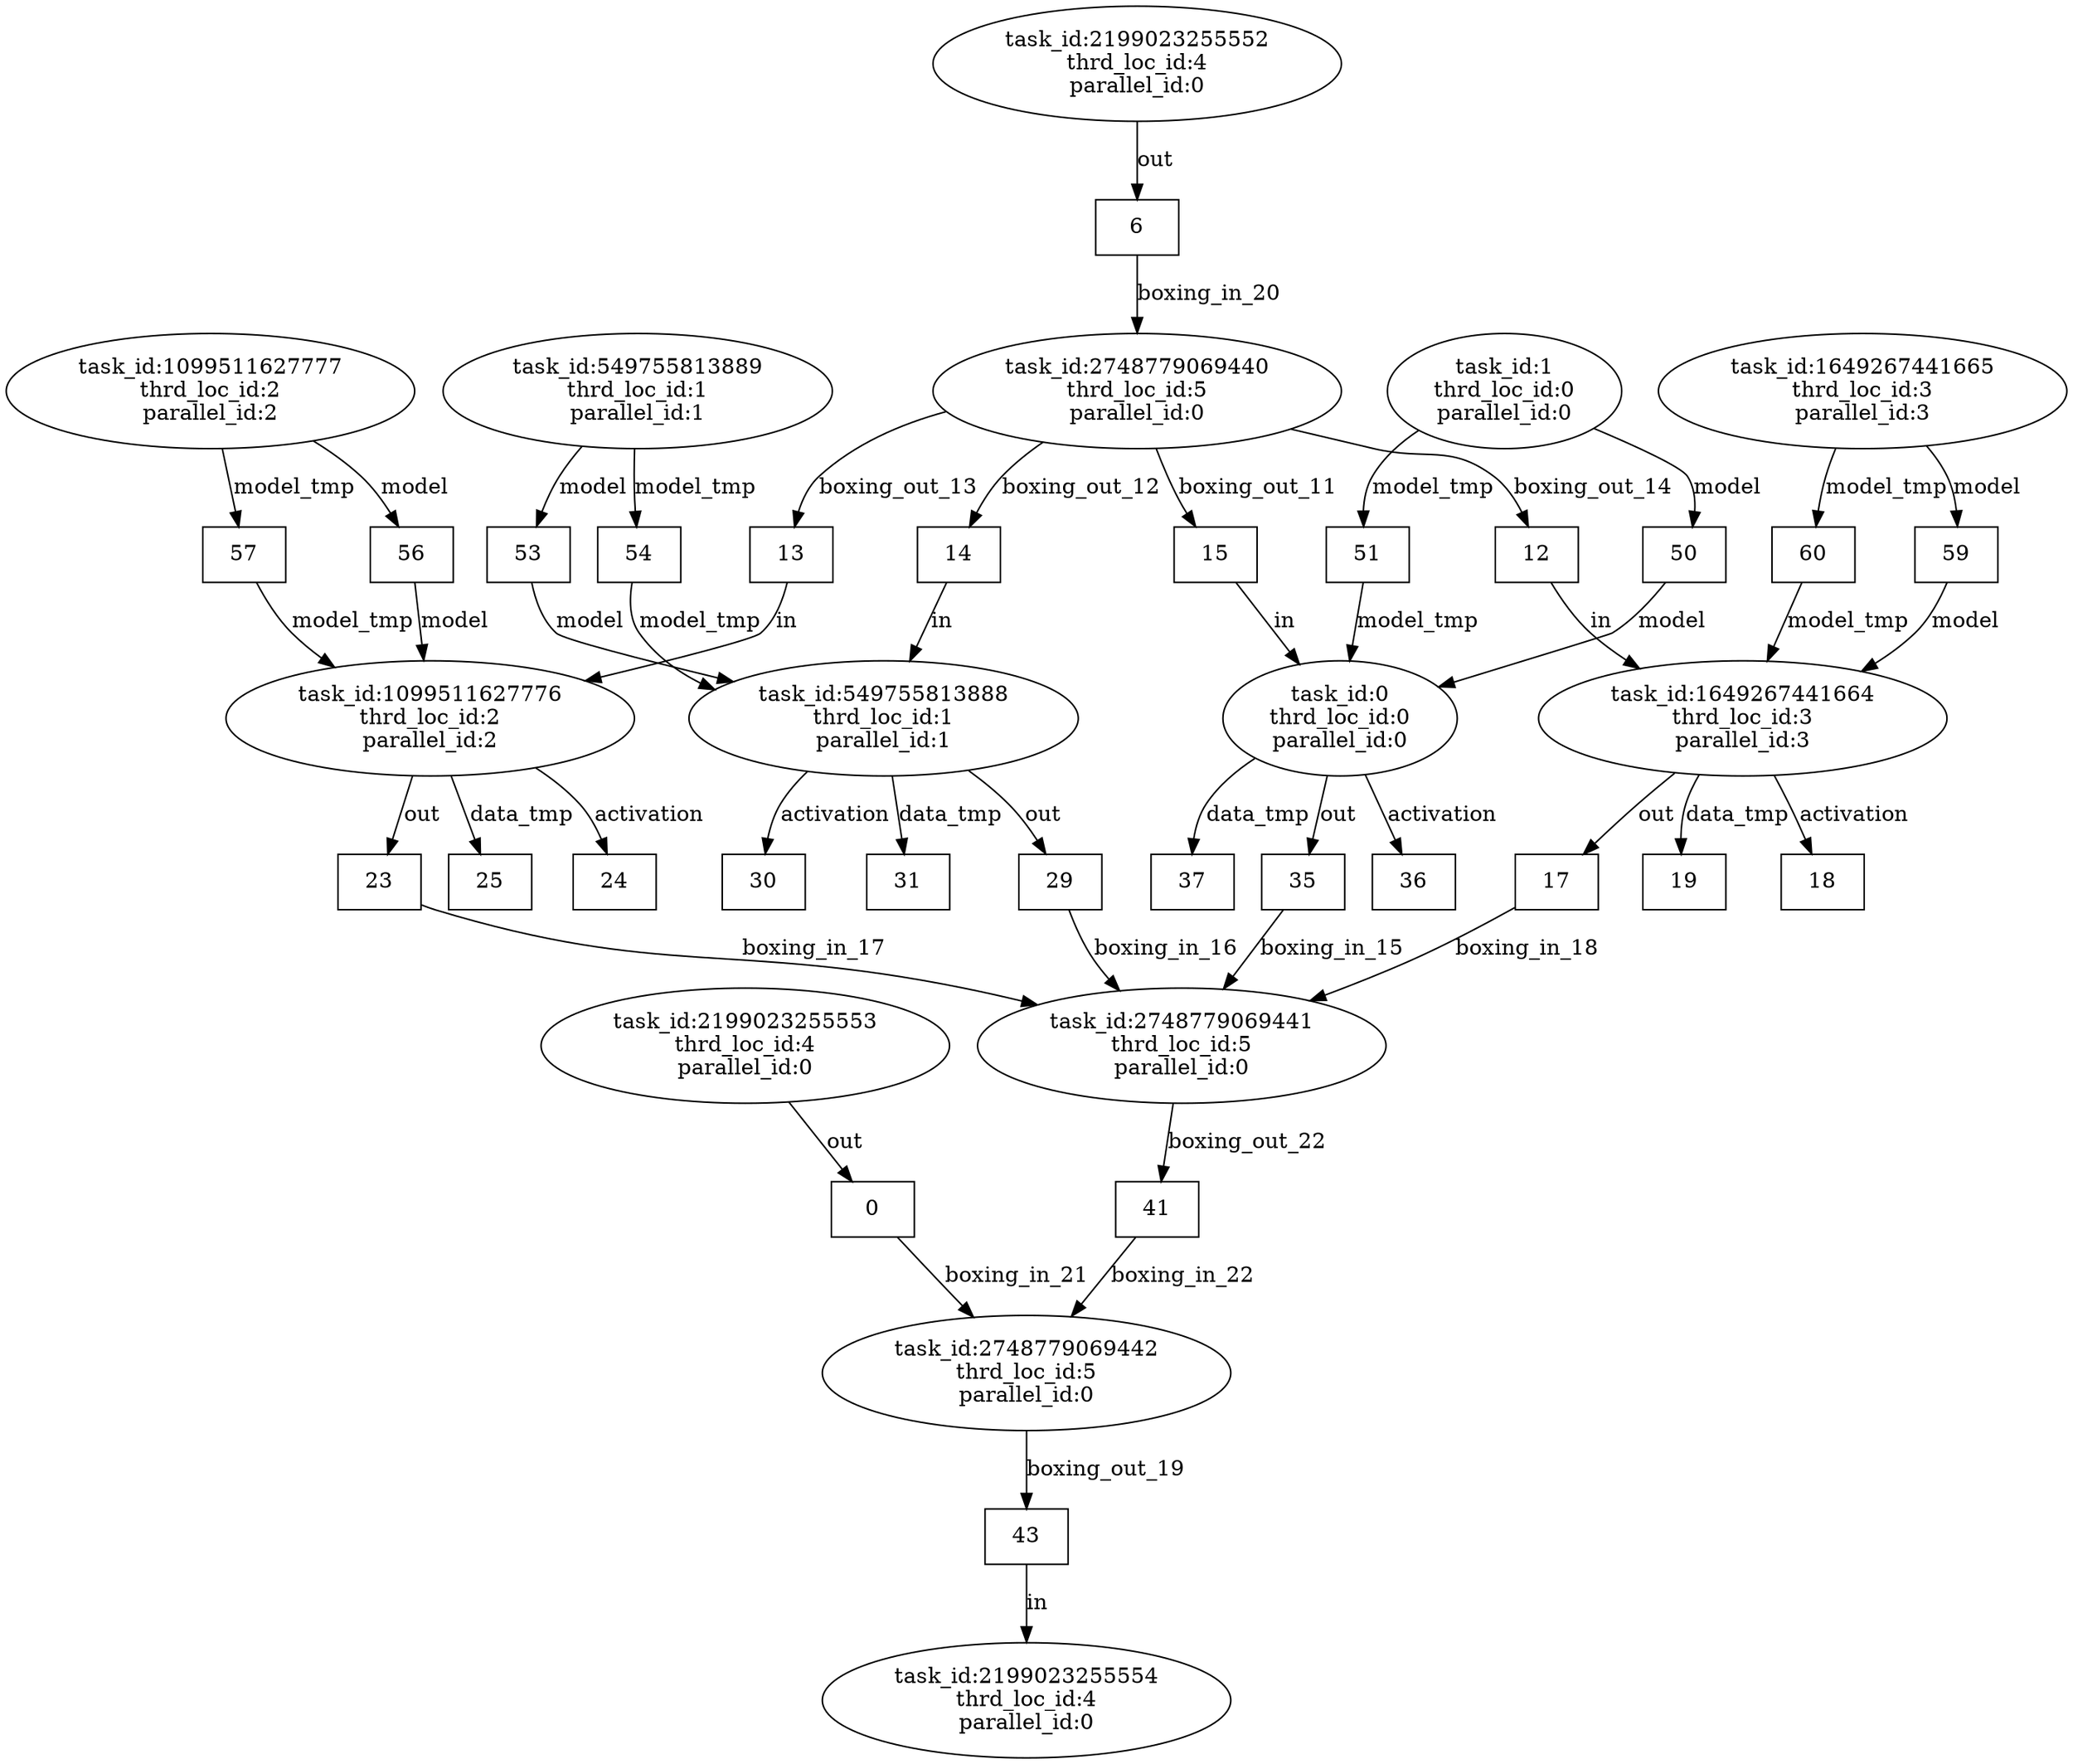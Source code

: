 digraph {
task2199023255552[label="task_id:2199023255552\nthrd_loc_id:4\nparallel_id:0", shape=ellipse];
task2199023255553[label="task_id:2199023255553\nthrd_loc_id:4\nparallel_id:0", shape=ellipse];
task0[label="task_id:0\nthrd_loc_id:0\nparallel_id:0", shape=ellipse];
task549755813888[label="task_id:549755813888\nthrd_loc_id:1\nparallel_id:1", shape=ellipse];
task1099511627776[label="task_id:1099511627776\nthrd_loc_id:2\nparallel_id:2", shape=ellipse];
task1649267441664[label="task_id:1649267441664\nthrd_loc_id:3\nparallel_id:3", shape=ellipse];
task2199023255554[label="task_id:2199023255554\nthrd_loc_id:4\nparallel_id:0", shape=ellipse];
task2748779069440[label="task_id:2748779069440\nthrd_loc_id:5\nparallel_id:0", shape=ellipse];
task2748779069441[label="task_id:2748779069441\nthrd_loc_id:5\nparallel_id:0", shape=ellipse];
task2748779069442[label="task_id:2748779069442\nthrd_loc_id:5\nparallel_id:0", shape=ellipse];
task1[label="task_id:1\nthrd_loc_id:0\nparallel_id:0", shape=ellipse];
task549755813889[label="task_id:549755813889\nthrd_loc_id:1\nparallel_id:1", shape=ellipse];
task1099511627777[label="task_id:1099511627777\nthrd_loc_id:2\nparallel_id:2", shape=ellipse];
task1649267441665[label="task_id:1649267441665\nthrd_loc_id:3\nparallel_id:3", shape=ellipse];
regst_desc57[label="57", shape=box];
regst_desc56[label="56", shape=box];
regst_desc54[label="54", shape=box];
regst_desc23[label="23", shape=box];
regst_desc0[label="0", shape=box];
regst_desc30[label="30", shape=box];
regst_desc31[label="31", shape=box];
regst_desc29[label="29", shape=box];
regst_desc53[label="53", shape=box];
regst_desc6[label="6", shape=box];
regst_desc25[label="25", shape=box];
regst_desc36[label="36", shape=box];
regst_desc60[label="60", shape=box];
regst_desc13[label="13", shape=box];
regst_desc37[label="37", shape=box];
regst_desc14[label="14", shape=box];
regst_desc35[label="35", shape=box];
regst_desc59[label="59", shape=box];
regst_desc12[label="12", shape=box];
regst_desc24[label="24", shape=box];
regst_desc17[label="17", shape=box];
regst_desc19[label="19", shape=box];
regst_desc18[label="18", shape=box];
regst_desc41[label="41", shape=box];
regst_desc15[label="15", shape=box];
regst_desc43[label="43", shape=box];
regst_desc50[label="50", shape=box];
regst_desc51[label="51", shape=box];
task2199023255552->regst_desc6[label="out"];
task2199023255553->regst_desc0[label="out"];
task0->regst_desc35[label="out"];
task0->regst_desc37[label="data_tmp"];
task0->regst_desc36[label="activation"];
regst_desc15->task0[label="in"];
regst_desc51->task0[label="model_tmp"];
regst_desc50->task0[label="model"];
task549755813888->regst_desc29[label="out"];
task549755813888->regst_desc31[label="data_tmp"];
task549755813888->regst_desc30[label="activation"];
regst_desc14->task549755813888[label="in"];
regst_desc54->task549755813888[label="model_tmp"];
regst_desc53->task549755813888[label="model"];
task1099511627776->regst_desc23[label="out"];
task1099511627776->regst_desc25[label="data_tmp"];
task1099511627776->regst_desc24[label="activation"];
regst_desc13->task1099511627776[label="in"];
regst_desc57->task1099511627776[label="model_tmp"];
regst_desc56->task1099511627776[label="model"];
task1649267441664->regst_desc17[label="out"];
task1649267441664->regst_desc19[label="data_tmp"];
task1649267441664->regst_desc18[label="activation"];
regst_desc12->task1649267441664[label="in"];
regst_desc60->task1649267441664[label="model_tmp"];
regst_desc59->task1649267441664[label="model"];
regst_desc43->task2199023255554[label="in"];
task2748779069440->regst_desc12[label="boxing_out_14"];
task2748779069440->regst_desc14[label="boxing_out_12"];
task2748779069440->regst_desc13[label="boxing_out_13"];
task2748779069440->regst_desc15[label="boxing_out_11"];
regst_desc6->task2748779069440[label="boxing_in_20"];
task2748779069441->regst_desc41[label="boxing_out_22"];
regst_desc17->task2748779069441[label="boxing_in_18"];
regst_desc23->task2748779069441[label="boxing_in_17"];
regst_desc35->task2748779069441[label="boxing_in_15"];
regst_desc29->task2748779069441[label="boxing_in_16"];
task2748779069442->regst_desc43[label="boxing_out_19"];
regst_desc41->task2748779069442[label="boxing_in_22"];
regst_desc0->task2748779069442[label="boxing_in_21"];
task1->regst_desc50[label="model"];
task1->regst_desc51[label="model_tmp"];
task549755813889->regst_desc53[label="model"];
task549755813889->regst_desc54[label="model_tmp"];
task1099511627777->regst_desc56[label="model"];
task1099511627777->regst_desc57[label="model_tmp"];
task1649267441665->regst_desc59[label="model"];
task1649267441665->regst_desc60[label="model_tmp"];
}
